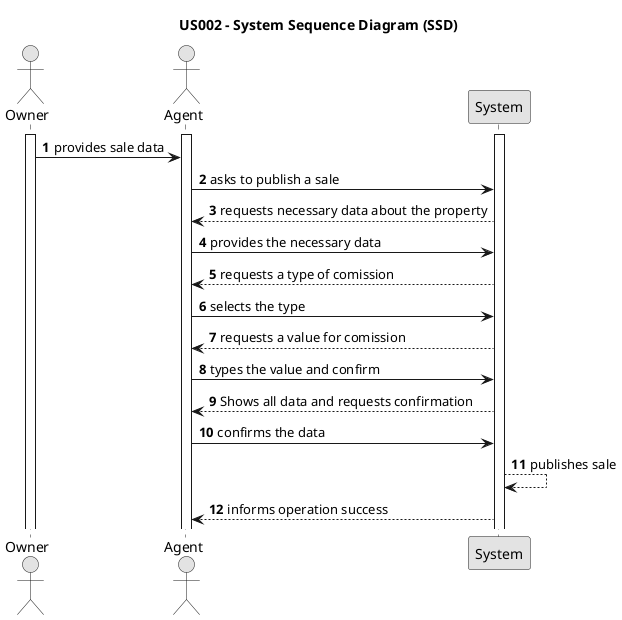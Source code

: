 @startuml
skinparam monochrome true
skinparam packageStyle rectangle
skinparam shadowing false

autonumber
title US002 - System Sequence Diagram (SSD)

actor "Owner" as Owner
actor "Agent" as Agent
participant "System" as System


activate Owner
activate Agent
activate System

Owner -> Agent : provides sale data
Agent -> System : asks to publish a sale
System --> Agent : requests necessary data about the property
Agent -> System : provides the necessary data
System --> Agent : requests a type of comission
Agent -> System : selects the type
System --> Agent : requests a value for comission
Agent -> System : types the value and confirm
System --> Agent : Shows all data and requests confirmation
Agent -> System : confirms the data

System --> System : publishes sale
System --> Agent : informs operation success



@enduml